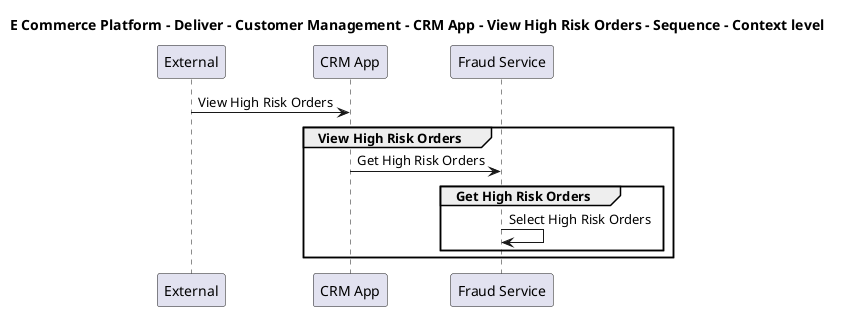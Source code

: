 @startuml

title E Commerce Platform - Deliver - Customer Management - CRM App - View High Risk Orders - Sequence - Context level

participant "External" as C4InterFlow.SoftwareSystems.ExternalSystem
participant "CRM App" as ECommercePlatform.Deliver.CustomerManagement.SoftwareSystems.CRMApp
participant "Fraud Service" as ECommercePlatform.Deliver.FraudManagement.SoftwareSystems.FraudService

C4InterFlow.SoftwareSystems.ExternalSystem -> ECommercePlatform.Deliver.CustomerManagement.SoftwareSystems.CRMApp : View High Risk Orders
group View High Risk Orders
ECommercePlatform.Deliver.CustomerManagement.SoftwareSystems.CRMApp -> ECommercePlatform.Deliver.FraudManagement.SoftwareSystems.FraudService : Get High Risk Orders
group Get High Risk Orders
ECommercePlatform.Deliver.FraudManagement.SoftwareSystems.FraudService -> ECommercePlatform.Deliver.FraudManagement.SoftwareSystems.FraudService : Select High Risk Orders
end
end


@enduml
